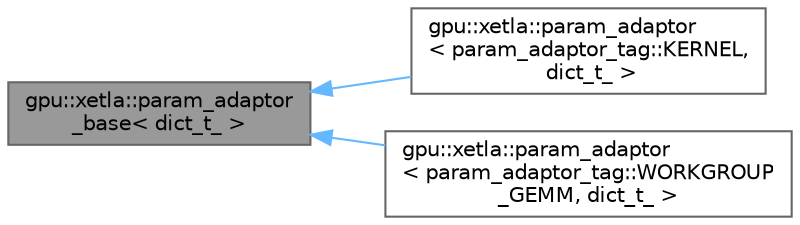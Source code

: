 digraph "gpu::xetla::param_adaptor_base&lt; dict_t_ &gt;"
{
 // LATEX_PDF_SIZE
  bgcolor="transparent";
  edge [fontname=Helvetica,fontsize=10,labelfontname=Helvetica,labelfontsize=10];
  node [fontname=Helvetica,fontsize=10,shape=box,height=0.2,width=0.4];
  rankdir="LR";
  Node1 [id="Node000001",label="gpu::xetla::param_adaptor\l_base\< dict_t_ \>",height=0.2,width=0.4,color="gray40", fillcolor="grey60", style="filled", fontcolor="black",tooltip=" "];
  Node1 -> Node2 [id="edge1_Node000001_Node000002",dir="back",color="steelblue1",style="solid",tooltip=" "];
  Node2 [id="Node000002",label="gpu::xetla::param_adaptor\l\< param_adaptor_tag::KERNEL,\l dict_t_ \>",height=0.2,width=0.4,color="gray40", fillcolor="white", style="filled",URL="$structgpu_1_1xetla_1_1param__adaptor_3_01param__adaptor__tag_1_1KERNEL_00_01dict__t___01_4.html",tooltip=" "];
  Node1 -> Node3 [id="edge2_Node000001_Node000003",dir="back",color="steelblue1",style="solid",tooltip=" "];
  Node3 [id="Node000003",label="gpu::xetla::param_adaptor\l\< param_adaptor_tag::WORKGROUP\l_GEMM, dict_t_ \>",height=0.2,width=0.4,color="gray40", fillcolor="white", style="filled",URL="$structgpu_1_1xetla_1_1param__adaptor_3_01param__adaptor__tag_1_1WORKGROUP__GEMM_00_01dict__t___01_4.html",tooltip=" "];
}
